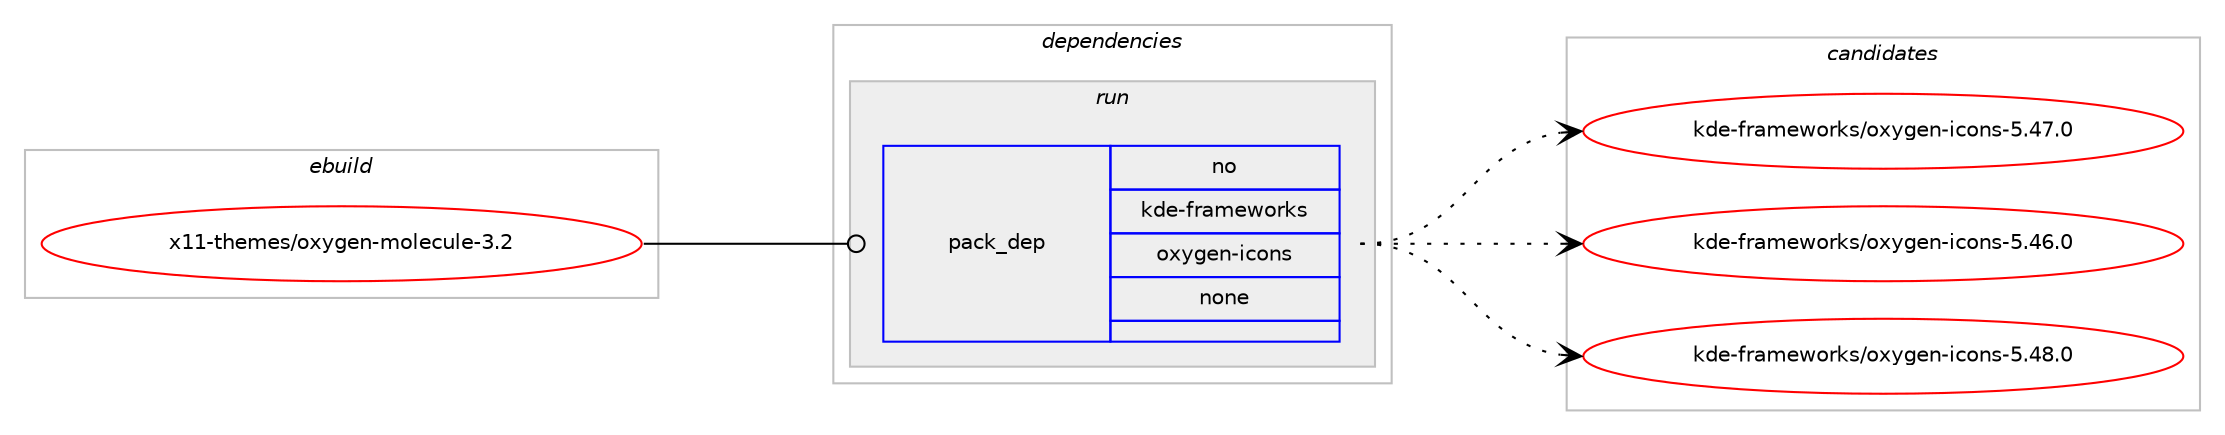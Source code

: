 digraph prolog {

# *************
# Graph options
# *************

newrank=true;
concentrate=true;
compound=true;
graph [rankdir=LR,fontname=Helvetica,fontsize=10,ranksep=1.5];#, ranksep=2.5, nodesep=0.2];
edge  [arrowhead=vee];
node  [fontname=Helvetica,fontsize=10];

# **********
# The ebuild
# **********

subgraph cluster_leftcol {
color=gray;
rank=same;
label=<<i>ebuild</i>>;
id [label="x11-themes/oxygen-molecule-3.2", color=red, width=4, href="../x11-themes/oxygen-molecule-3.2.svg"];
}

# ****************
# The dependencies
# ****************

subgraph cluster_midcol {
color=gray;
label=<<i>dependencies</i>>;
subgraph cluster_compile {
fillcolor="#eeeeee";
style=filled;
label=<<i>compile</i>>;
}
subgraph cluster_compileandrun {
fillcolor="#eeeeee";
style=filled;
label=<<i>compile and run</i>>;
}
subgraph cluster_run {
fillcolor="#eeeeee";
style=filled;
label=<<i>run</i>>;
subgraph pack3902 {
dependency4789 [label=<<TABLE BORDER="0" CELLBORDER="1" CELLSPACING="0" CELLPADDING="4" WIDTH="220"><TR><TD ROWSPAN="6" CELLPADDING="30">pack_dep</TD></TR><TR><TD WIDTH="110">no</TD></TR><TR><TD>kde-frameworks</TD></TR><TR><TD>oxygen-icons</TD></TR><TR><TD>none</TD></TR><TR><TD></TD></TR></TABLE>>, shape=none, color=blue];
}
id:e -> dependency4789:w [weight=20,style="solid",arrowhead="odot"];
}
}

# **************
# The candidates
# **************

subgraph cluster_choices {
rank=same;
color=gray;
label=<<i>candidates</i>>;

subgraph choice3902 {
color=black;
nodesep=1;
choice107100101451021149710910111911111410711547111120121103101110451059911111011545534652554648 [label="kde-frameworks/oxygen-icons-5.47.0", color=red, width=4,href="../kde-frameworks/oxygen-icons-5.47.0.svg"];
choice107100101451021149710910111911111410711547111120121103101110451059911111011545534652544648 [label="kde-frameworks/oxygen-icons-5.46.0", color=red, width=4,href="../kde-frameworks/oxygen-icons-5.46.0.svg"];
choice107100101451021149710910111911111410711547111120121103101110451059911111011545534652564648 [label="kde-frameworks/oxygen-icons-5.48.0", color=red, width=4,href="../kde-frameworks/oxygen-icons-5.48.0.svg"];
dependency4789:e -> choice107100101451021149710910111911111410711547111120121103101110451059911111011545534652554648:w [style=dotted,weight="100"];
dependency4789:e -> choice107100101451021149710910111911111410711547111120121103101110451059911111011545534652544648:w [style=dotted,weight="100"];
dependency4789:e -> choice107100101451021149710910111911111410711547111120121103101110451059911111011545534652564648:w [style=dotted,weight="100"];
}
}

}
